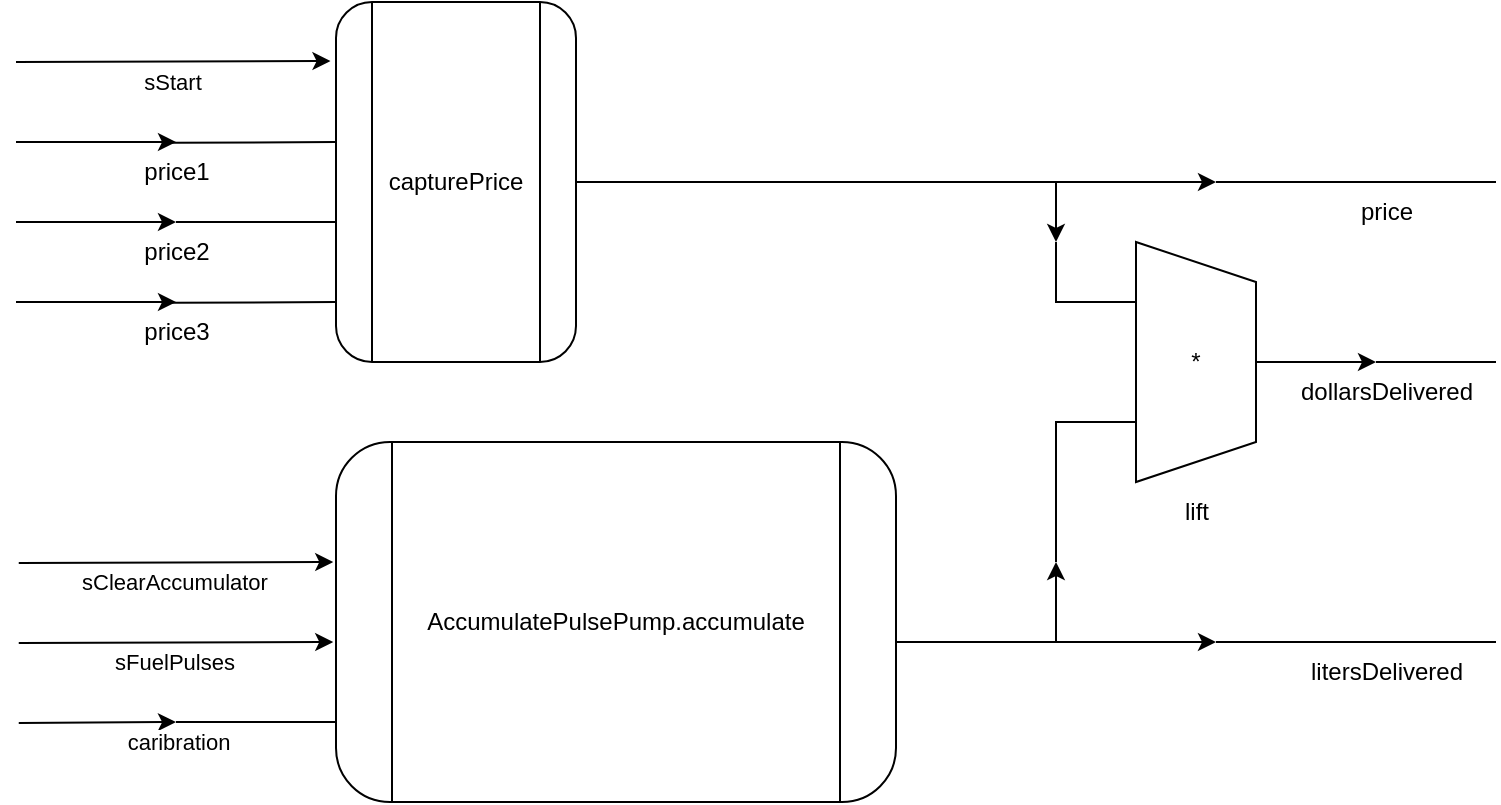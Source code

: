 <mxfile>
    <diagram name="Fill" id="YAcdeGvkLXR6jZ9tLZ5S">
        <mxGraphModel dx="746" dy="611" grid="1" gridSize="10" guides="1" tooltips="1" connect="1" arrows="1" fold="1" page="1" pageScale="1" pageWidth="850" pageHeight="1100" math="0" shadow="0">
            <root>
                <mxCell id="0"/>
                <mxCell id="1" parent="0"/>
                <mxCell id="fgTIFq8xEejHuyAAw1zg-1" value="capturePrice" style="shape=process;whiteSpace=wrap;html=1;backgroundOutline=1;rounded=1;" vertex="1" parent="1">
                    <mxGeometry x="200" y="280" width="120" height="180" as="geometry"/>
                </mxCell>
                <mxCell id="fgTIFq8xEejHuyAAw1zg-2" value="" style="endArrow=classic;html=1;rounded=0;jumpStyle=arc;entryX=-0.023;entryY=0.164;entryDx=0;entryDy=0;entryPerimeter=0;" edge="1" parent="1" target="fgTIFq8xEejHuyAAw1zg-1">
                    <mxGeometry width="50" height="50" relative="1" as="geometry">
                        <mxPoint x="40" y="310" as="sourcePoint"/>
                        <mxPoint x="180" y="310" as="targetPoint"/>
                    </mxGeometry>
                </mxCell>
                <mxCell id="fgTIFq8xEejHuyAAw1zg-3" value="sStart" style="edgeLabel;html=1;align=center;verticalAlign=middle;resizable=0;points=[];" vertex="1" connectable="0" parent="fgTIFq8xEejHuyAAw1zg-2">
                    <mxGeometry x="0.383" y="-3" relative="1" as="geometry">
                        <mxPoint x="-31" y="7" as="offset"/>
                    </mxGeometry>
                </mxCell>
                <mxCell id="fgTIFq8xEejHuyAAw1zg-4" value="" style="endArrow=classic;html=1;rounded=0;jumpStyle=arc;" edge="1" parent="1">
                    <mxGeometry width="50" height="50" relative="1" as="geometry">
                        <mxPoint x="40" y="350" as="sourcePoint"/>
                        <mxPoint x="120" y="350" as="targetPoint"/>
                    </mxGeometry>
                </mxCell>
                <mxCell id="fgTIFq8xEejHuyAAw1zg-5" value="" style="endArrow=none;html=1;rounded=0;jumpStyle=arc;" edge="1" parent="1">
                    <mxGeometry width="50" height="50" relative="1" as="geometry">
                        <mxPoint x="120" y="390" as="sourcePoint"/>
                        <mxPoint x="200" y="390" as="targetPoint"/>
                        <Array as="points"/>
                    </mxGeometry>
                </mxCell>
                <mxCell id="fgTIFq8xEejHuyAAw1zg-6" value="" style="endArrow=classic;html=1;rounded=0;jumpStyle=arc;" edge="1" parent="1">
                    <mxGeometry width="50" height="50" relative="1" as="geometry">
                        <mxPoint x="40" y="430" as="sourcePoint"/>
                        <mxPoint x="120.0" y="430" as="targetPoint"/>
                    </mxGeometry>
                </mxCell>
                <mxCell id="fgTIFq8xEejHuyAAw1zg-7" value="" style="endArrow=none;html=1;rounded=0;jumpStyle=arc;entryX=0.017;entryY=0.58;entryDx=0;entryDy=0;entryPerimeter=0;" edge="1" parent="1">
                    <mxGeometry width="50" height="50" relative="1" as="geometry">
                        <mxPoint x="117.96" y="430.4" as="sourcePoint"/>
                        <mxPoint x="200.0" y="430" as="targetPoint"/>
                    </mxGeometry>
                </mxCell>
                <mxCell id="fgTIFq8xEejHuyAAw1zg-8" value="" style="endArrow=classic;html=1;rounded=0;jumpStyle=arc;" edge="1" parent="1">
                    <mxGeometry width="50" height="50" relative="1" as="geometry">
                        <mxPoint x="40" y="390" as="sourcePoint"/>
                        <mxPoint x="120.0" y="390" as="targetPoint"/>
                    </mxGeometry>
                </mxCell>
                <mxCell id="fgTIFq8xEejHuyAAw1zg-9" value="" style="endArrow=none;html=1;rounded=0;jumpStyle=arc;entryX=0.017;entryY=0.58;entryDx=0;entryDy=0;entryPerimeter=0;" edge="1" parent="1">
                    <mxGeometry width="50" height="50" relative="1" as="geometry">
                        <mxPoint x="117.96" y="350.4" as="sourcePoint"/>
                        <mxPoint x="200.0" y="350" as="targetPoint"/>
                    </mxGeometry>
                </mxCell>
                <mxCell id="fgTIFq8xEejHuyAAw1zg-10" value="price1" style="text;html=1;align=center;verticalAlign=middle;resizable=0;points=[];autosize=1;strokeColor=none;fillColor=none;" vertex="1" parent="1">
                    <mxGeometry x="90" y="350" width="60" height="30" as="geometry"/>
                </mxCell>
                <mxCell id="fgTIFq8xEejHuyAAw1zg-11" value="price2" style="text;html=1;align=center;verticalAlign=middle;resizable=0;points=[];autosize=1;strokeColor=none;fillColor=none;" vertex="1" parent="1">
                    <mxGeometry x="90" y="390" width="60" height="30" as="geometry"/>
                </mxCell>
                <mxCell id="fgTIFq8xEejHuyAAw1zg-12" value="price3" style="text;html=1;align=center;verticalAlign=middle;resizable=0;points=[];autosize=1;strokeColor=none;fillColor=none;" vertex="1" parent="1">
                    <mxGeometry x="90" y="430" width="60" height="30" as="geometry"/>
                </mxCell>
                <mxCell id="fgTIFq8xEejHuyAAw1zg-13" value="" style="endArrow=none;html=1;rounded=0;jumpStyle=arc;entryX=0.25;entryY=1;entryDx=0;entryDy=0;" edge="1" parent="1" target="7tKI6nQRQKrgU5gis_yl-12">
                    <mxGeometry width="50" height="50" relative="1" as="geometry">
                        <mxPoint x="560" y="400" as="sourcePoint"/>
                        <mxPoint x="400" y="370" as="targetPoint"/>
                        <Array as="points">
                            <mxPoint x="560" y="430"/>
                        </Array>
                    </mxGeometry>
                </mxCell>
                <mxCell id="fgTIFq8xEejHuyAAw1zg-14" value="" style="endArrow=classic;html=1;rounded=0;jumpStyle=arc;" edge="1" parent="1">
                    <mxGeometry width="50" height="50" relative="1" as="geometry">
                        <mxPoint x="320" y="370" as="sourcePoint"/>
                        <mxPoint x="560" y="400" as="targetPoint"/>
                        <Array as="points">
                            <mxPoint x="560" y="370"/>
                        </Array>
                    </mxGeometry>
                </mxCell>
                <mxCell id="fgTIFq8xEejHuyAAw1zg-15" value="price" style="text;html=1;align=center;verticalAlign=middle;resizable=0;points=[];autosize=1;strokeColor=none;fillColor=none;" vertex="1" parent="1">
                    <mxGeometry x="700" y="370" width="50" height="30" as="geometry"/>
                </mxCell>
                <mxCell id="7tKI6nQRQKrgU5gis_yl-1" value="AccumulatePulsePump.accumulate" style="shape=process;whiteSpace=wrap;html=1;backgroundOutline=1;rounded=1;" vertex="1" parent="1">
                    <mxGeometry x="200" y="500" width="280" height="180" as="geometry"/>
                </mxCell>
                <mxCell id="7tKI6nQRQKrgU5gis_yl-2" value="" style="endArrow=classic;html=1;rounded=0;jumpStyle=arc;entryX=-0.023;entryY=0.164;entryDx=0;entryDy=0;entryPerimeter=0;" edge="1" parent="1">
                    <mxGeometry width="50" height="50" relative="1" as="geometry">
                        <mxPoint x="41.38" y="560.48" as="sourcePoint"/>
                        <mxPoint x="198.62" y="560" as="targetPoint"/>
                    </mxGeometry>
                </mxCell>
                <mxCell id="7tKI6nQRQKrgU5gis_yl-3" value="sClearAccumulator" style="edgeLabel;html=1;align=center;verticalAlign=middle;resizable=0;points=[];" vertex="1" connectable="0" parent="7tKI6nQRQKrgU5gis_yl-2">
                    <mxGeometry x="0.383" y="-3" relative="1" as="geometry">
                        <mxPoint x="-31" y="7" as="offset"/>
                    </mxGeometry>
                </mxCell>
                <mxCell id="7tKI6nQRQKrgU5gis_yl-4" value="" style="endArrow=classic;html=1;rounded=0;jumpStyle=arc;entryX=-0.023;entryY=0.164;entryDx=0;entryDy=0;entryPerimeter=0;" edge="1" parent="1">
                    <mxGeometry width="50" height="50" relative="1" as="geometry">
                        <mxPoint x="41.38" y="600.48" as="sourcePoint"/>
                        <mxPoint x="198.62" y="600" as="targetPoint"/>
                    </mxGeometry>
                </mxCell>
                <mxCell id="7tKI6nQRQKrgU5gis_yl-5" value="sFuelPulses" style="edgeLabel;html=1;align=center;verticalAlign=middle;resizable=0;points=[];" vertex="1" connectable="0" parent="7tKI6nQRQKrgU5gis_yl-4">
                    <mxGeometry x="0.383" y="-3" relative="1" as="geometry">
                        <mxPoint x="-31" y="7" as="offset"/>
                    </mxGeometry>
                </mxCell>
                <mxCell id="7tKI6nQRQKrgU5gis_yl-6" value="" style="endArrow=classic;html=1;rounded=0;jumpStyle=arc;" edge="1" parent="1">
                    <mxGeometry width="50" height="50" relative="1" as="geometry">
                        <mxPoint x="41.38" y="640.48" as="sourcePoint"/>
                        <mxPoint x="120" y="640" as="targetPoint"/>
                    </mxGeometry>
                </mxCell>
                <mxCell id="7tKI6nQRQKrgU5gis_yl-7" value="caribration" style="edgeLabel;html=1;align=center;verticalAlign=middle;resizable=0;points=[];" vertex="1" connectable="0" parent="7tKI6nQRQKrgU5gis_yl-6">
                    <mxGeometry x="0.383" y="-3" relative="1" as="geometry">
                        <mxPoint x="25" y="7" as="offset"/>
                    </mxGeometry>
                </mxCell>
                <mxCell id="7tKI6nQRQKrgU5gis_yl-8" value="" style="endArrow=none;html=1;rounded=0;jumpStyle=arc;" edge="1" parent="1">
                    <mxGeometry width="50" height="50" relative="1" as="geometry">
                        <mxPoint x="120" y="640" as="sourcePoint"/>
                        <mxPoint x="200" y="640" as="targetPoint"/>
                    </mxGeometry>
                </mxCell>
                <mxCell id="7tKI6nQRQKrgU5gis_yl-9" value="" style="endArrow=classic;html=1;rounded=0;jumpStyle=arc;" edge="1" parent="1">
                    <mxGeometry width="50" height="50" relative="1" as="geometry">
                        <mxPoint x="480" y="600" as="sourcePoint"/>
                        <mxPoint x="560" y="560" as="targetPoint"/>
                        <Array as="points">
                            <mxPoint x="560" y="600"/>
                        </Array>
                    </mxGeometry>
                </mxCell>
                <mxCell id="7tKI6nQRQKrgU5gis_yl-10" value="" style="endArrow=none;html=1;rounded=0;jumpStyle=arc;entryX=0.75;entryY=1;entryDx=0;entryDy=0;" edge="1" parent="1" target="7tKI6nQRQKrgU5gis_yl-12">
                    <mxGeometry width="50" height="50" relative="1" as="geometry">
                        <mxPoint x="560" y="560" as="sourcePoint"/>
                        <mxPoint x="690" y="589.5" as="targetPoint"/>
                        <Array as="points">
                            <mxPoint x="560" y="490"/>
                        </Array>
                    </mxGeometry>
                </mxCell>
                <mxCell id="7tKI6nQRQKrgU5gis_yl-11" value="litersDelivered" style="text;html=1;align=center;verticalAlign=middle;resizable=0;points=[];autosize=1;strokeColor=none;fillColor=none;" vertex="1" parent="1">
                    <mxGeometry x="675" y="600" width="100" height="30" as="geometry"/>
                </mxCell>
                <mxCell id="7tKI6nQRQKrgU5gis_yl-12" value="*" style="shape=trapezoid;perimeter=trapezoidPerimeter;whiteSpace=wrap;html=1;fixedSize=1;rounded=0;direction=south;" vertex="1" parent="1">
                    <mxGeometry x="600" y="400" width="60" height="120" as="geometry"/>
                </mxCell>
                <mxCell id="7tKI6nQRQKrgU5gis_yl-13" value="lift" style="text;html=1;align=center;verticalAlign=middle;resizable=0;points=[];autosize=1;strokeColor=none;fillColor=none;" vertex="1" parent="1">
                    <mxGeometry x="610" y="520" width="40" height="30" as="geometry"/>
                </mxCell>
                <mxCell id="7tKI6nQRQKrgU5gis_yl-14" value="" style="endArrow=classic;html=1;rounded=0;jumpStyle=arc;" edge="1" parent="1">
                    <mxGeometry width="50" height="50" relative="1" as="geometry">
                        <mxPoint x="660" y="460" as="sourcePoint"/>
                        <mxPoint x="720" y="460" as="targetPoint"/>
                    </mxGeometry>
                </mxCell>
                <mxCell id="7tKI6nQRQKrgU5gis_yl-15" value="" style="endArrow=none;html=1;rounded=0;jumpStyle=arc;" edge="1" parent="1">
                    <mxGeometry width="50" height="50" relative="1" as="geometry">
                        <mxPoint x="720" y="460" as="sourcePoint"/>
                        <mxPoint x="780" y="460" as="targetPoint"/>
                    </mxGeometry>
                </mxCell>
                <mxCell id="7tKI6nQRQKrgU5gis_yl-16" value="dollarsDelivered" style="text;html=1;align=center;verticalAlign=middle;resizable=0;points=[];autosize=1;strokeColor=none;fillColor=none;" vertex="1" parent="1">
                    <mxGeometry x="670" y="460" width="110" height="30" as="geometry"/>
                </mxCell>
                <mxCell id="7tKI6nQRQKrgU5gis_yl-17" value="" style="endArrow=none;html=1;rounded=0;jumpStyle=arc;" edge="1" parent="1">
                    <mxGeometry width="50" height="50" relative="1" as="geometry">
                        <mxPoint x="640" y="370" as="sourcePoint"/>
                        <mxPoint x="780" y="370" as="targetPoint"/>
                    </mxGeometry>
                </mxCell>
                <mxCell id="7tKI6nQRQKrgU5gis_yl-18" value="" style="endArrow=none;html=1;rounded=0;jumpStyle=arc;" edge="1" parent="1">
                    <mxGeometry width="50" height="50" relative="1" as="geometry">
                        <mxPoint x="640" y="600" as="sourcePoint"/>
                        <mxPoint x="780" y="600" as="targetPoint"/>
                    </mxGeometry>
                </mxCell>
                <mxCell id="7tKI6nQRQKrgU5gis_yl-19" value="" style="endArrow=classic;html=1;rounded=0;jumpStyle=arc;" edge="1" parent="1">
                    <mxGeometry width="50" height="50" relative="1" as="geometry">
                        <mxPoint x="560" y="600" as="sourcePoint"/>
                        <mxPoint x="640" y="600" as="targetPoint"/>
                    </mxGeometry>
                </mxCell>
                <mxCell id="7tKI6nQRQKrgU5gis_yl-20" value="" style="endArrow=classic;html=1;rounded=0;jumpStyle=arc;" edge="1" parent="1">
                    <mxGeometry width="50" height="50" relative="1" as="geometry">
                        <mxPoint x="560" y="370" as="sourcePoint"/>
                        <mxPoint x="640" y="370" as="targetPoint"/>
                    </mxGeometry>
                </mxCell>
            </root>
        </mxGraphModel>
    </diagram>
    <diagram id="zTzjKg73pXZ7IBIplBG_" name="capturePrice">
        <mxGraphModel dx="746" dy="611" grid="1" gridSize="10" guides="1" tooltips="1" connect="1" arrows="1" fold="1" page="1" pageScale="1" pageWidth="850" pageHeight="1100" math="0" shadow="0">
            <root>
                <mxCell id="0"/>
                <mxCell id="1" parent="0"/>
                <mxCell id="O5YHKNQe7RO0p6iDWSQi-1" value="" style="endArrow=classic;html=1;" edge="1" parent="1">
                    <mxGeometry width="50" height="50" relative="1" as="geometry">
                        <mxPoint x="40" y="200" as="sourcePoint"/>
                        <mxPoint x="280" y="200" as="targetPoint"/>
                    </mxGeometry>
                </mxCell>
                <mxCell id="O5YHKNQe7RO0p6iDWSQi-2" value="sStart" style="edgeLabel;html=1;align=center;verticalAlign=middle;resizable=0;points=[];" vertex="1" connectable="0" parent="O5YHKNQe7RO0p6iDWSQi-1">
                    <mxGeometry x="0.37" y="-2" relative="1" as="geometry">
                        <mxPoint x="-84" y="8" as="offset"/>
                    </mxGeometry>
                </mxCell>
                <mxCell id="O5YHKNQe7RO0p6iDWSQi-3" value="" style="endArrow=classic;html=1;" edge="1" parent="1">
                    <mxGeometry width="50" height="50" relative="1" as="geometry">
                        <mxPoint x="40" y="240" as="sourcePoint"/>
                        <mxPoint x="120" y="240" as="targetPoint"/>
                    </mxGeometry>
                </mxCell>
                <mxCell id="O5YHKNQe7RO0p6iDWSQi-4" value="" style="endArrow=none;html=1;entryX=1;entryY=0.75;entryDx=0;entryDy=0;rounded=0;jumpStyle=none;" edge="1" parent="1" target="O5YHKNQe7RO0p6iDWSQi-14">
                    <mxGeometry width="50" height="50" relative="1" as="geometry">
                        <mxPoint x="120" y="240" as="sourcePoint"/>
                        <mxPoint x="310" y="240" as="targetPoint"/>
                        <Array as="points">
                            <mxPoint x="300" y="240"/>
                        </Array>
                    </mxGeometry>
                </mxCell>
                <mxCell id="O5YHKNQe7RO0p6iDWSQi-5" value="price1" style="edgeLabel;html=1;align=center;verticalAlign=middle;resizable=0;points=[];" vertex="1" connectable="0" parent="O5YHKNQe7RO0p6iDWSQi-4">
                    <mxGeometry x="-0.605" y="-1" relative="1" as="geometry">
                        <mxPoint x="-40" y="9" as="offset"/>
                    </mxGeometry>
                </mxCell>
                <mxCell id="O5YHKNQe7RO0p6iDWSQi-6" value="" style="endArrow=classic;html=1;" edge="1" parent="1">
                    <mxGeometry width="50" height="50" relative="1" as="geometry">
                        <mxPoint x="40" y="320" as="sourcePoint"/>
                        <mxPoint x="120" y="320" as="targetPoint"/>
                    </mxGeometry>
                </mxCell>
                <mxCell id="O5YHKNQe7RO0p6iDWSQi-7" value="" style="endArrow=none;html=1;entryX=0;entryY=0.25;entryDx=0;entryDy=0;rounded=0;" edge="1" parent="1" target="O5YHKNQe7RO0p6iDWSQi-15">
                    <mxGeometry width="50" height="50" relative="1" as="geometry">
                        <mxPoint x="120" y="320" as="sourcePoint"/>
                        <mxPoint x="200" y="320" as="targetPoint"/>
                        <Array as="points">
                            <mxPoint x="120" y="320"/>
                            <mxPoint x="300" y="320"/>
                        </Array>
                    </mxGeometry>
                </mxCell>
                <mxCell id="O5YHKNQe7RO0p6iDWSQi-8" value="price2" style="edgeLabel;html=1;align=center;verticalAlign=middle;resizable=0;points=[];" vertex="1" connectable="0" parent="O5YHKNQe7RO0p6iDWSQi-7">
                    <mxGeometry x="-0.605" y="-1" relative="1" as="geometry">
                        <mxPoint x="-40" y="9" as="offset"/>
                    </mxGeometry>
                </mxCell>
                <mxCell id="O5YHKNQe7RO0p6iDWSQi-9" value="" style="endArrow=classic;html=1;" edge="1" parent="1">
                    <mxGeometry width="50" height="50" relative="1" as="geometry">
                        <mxPoint x="40" y="400" as="sourcePoint"/>
                        <mxPoint x="120" y="400" as="targetPoint"/>
                    </mxGeometry>
                </mxCell>
                <mxCell id="O5YHKNQe7RO0p6iDWSQi-10" value="" style="endArrow=none;html=1;rounded=0;" edge="1" parent="1">
                    <mxGeometry width="50" height="50" relative="1" as="geometry">
                        <mxPoint x="120" y="400" as="sourcePoint"/>
                        <mxPoint x="300" y="380" as="targetPoint"/>
                        <Array as="points">
                            <mxPoint x="300" y="400"/>
                        </Array>
                    </mxGeometry>
                </mxCell>
                <mxCell id="O5YHKNQe7RO0p6iDWSQi-11" value="price3" style="edgeLabel;html=1;align=center;verticalAlign=middle;resizable=0;points=[];" vertex="1" connectable="0" parent="O5YHKNQe7RO0p6iDWSQi-10">
                    <mxGeometry x="-0.605" y="-1" relative="1" as="geometry">
                        <mxPoint x="-40" y="9" as="offset"/>
                    </mxGeometry>
                </mxCell>
                <mxCell id="O5YHKNQe7RO0p6iDWSQi-12" value="" style="endArrow=classic;html=1;rounded=0;jumpStyle=arc;" edge="1" parent="1">
                    <mxGeometry width="50" height="50" relative="1" as="geometry">
                        <mxPoint x="200" y="200" as="sourcePoint"/>
                        <mxPoint x="280" y="280" as="targetPoint"/>
                        <Array as="points">
                            <mxPoint x="200" y="280"/>
                        </Array>
                    </mxGeometry>
                </mxCell>
                <mxCell id="O5YHKNQe7RO0p6iDWSQi-13" value="" style="endArrow=classic;html=1;rounded=0;jumpStyle=arc;" edge="1" parent="1">
                    <mxGeometry width="50" height="50" relative="1" as="geometry">
                        <mxPoint x="200" y="280" as="sourcePoint"/>
                        <mxPoint x="280" y="360" as="targetPoint"/>
                        <Array as="points">
                            <mxPoint x="200" y="360"/>
                        </Array>
                    </mxGeometry>
                </mxCell>
                <mxCell id="O5YHKNQe7RO0p6iDWSQi-14" value="spanshot" style="shape=offPageConnector;whiteSpace=wrap;html=1;rotation=0;direction=south;flipH=1;" vertex="1" parent="1">
                    <mxGeometry x="280" y="180" width="80" height="40" as="geometry"/>
                </mxCell>
                <mxCell id="O5YHKNQe7RO0p6iDWSQi-15" value="snapshot" style="shape=offPageConnector;whiteSpace=wrap;html=1;rotation=0;direction=north;" vertex="1" parent="1">
                    <mxGeometry x="280" y="260" width="80" height="40" as="geometry"/>
                </mxCell>
                <mxCell id="O5YHKNQe7RO0p6iDWSQi-16" value="snapshot" style="shape=offPageConnector;whiteSpace=wrap;html=1;rotation=0;size=0.5;direction=north;" vertex="1" parent="1">
                    <mxGeometry x="280" y="340" width="80" height="40" as="geometry"/>
                </mxCell>
                <mxCell id="O5YHKNQe7RO0p6iDWSQi-17" value="" style="endArrow=none;html=1;rounded=0;" edge="1" parent="1">
                    <mxGeometry width="50" height="50" relative="1" as="geometry">
                        <mxPoint x="360" y="200" as="sourcePoint"/>
                        <mxPoint x="400" y="200" as="targetPoint"/>
                    </mxGeometry>
                </mxCell>
                <mxCell id="O5YHKNQe7RO0p6iDWSQi-18" value="" style="endArrow=none;html=1;rounded=0;" edge="1" parent="1">
                    <mxGeometry width="50" height="50" relative="1" as="geometry">
                        <mxPoint x="360" y="279.5" as="sourcePoint"/>
                        <mxPoint x="400" y="279.5" as="targetPoint"/>
                        <Array as="points">
                            <mxPoint x="380" y="279.5"/>
                        </Array>
                    </mxGeometry>
                </mxCell>
                <mxCell id="O5YHKNQe7RO0p6iDWSQi-19" value="" style="endArrow=none;html=1;rounded=0;" edge="1" parent="1">
                    <mxGeometry width="50" height="50" relative="1" as="geometry">
                        <mxPoint x="360" y="359.5" as="sourcePoint"/>
                        <mxPoint x="400" y="359.5" as="targetPoint"/>
                        <Array as="points">
                            <mxPoint x="380" y="359.5"/>
                        </Array>
                    </mxGeometry>
                </mxCell>
                <mxCell id="O5YHKNQe7RO0p6iDWSQi-20" value="filterOptional" style="rhombus;whiteSpace=wrap;html=1;" vertex="1" parent="1">
                    <mxGeometry x="390" y="180" width="100" height="40" as="geometry"/>
                </mxCell>
                <mxCell id="O5YHKNQe7RO0p6iDWSQi-21" value="filterOptional" style="rhombus;whiteSpace=wrap;html=1;" vertex="1" parent="1">
                    <mxGeometry x="390" y="260" width="100" height="40" as="geometry"/>
                </mxCell>
                <mxCell id="O5YHKNQe7RO0p6iDWSQi-22" value="filterOptional" style="rhombus;whiteSpace=wrap;html=1;" vertex="1" parent="1">
                    <mxGeometry x="390" y="340" width="100" height="40" as="geometry"/>
                </mxCell>
                <mxCell id="O5YHKNQe7RO0p6iDWSQi-23" value="merge" style="shape=trapezoid;perimeter=trapezoidPerimeter;whiteSpace=wrap;html=1;fixedSize=1;rotation=0;direction=south;" vertex="1" parent="1">
                    <mxGeometry x="540" y="240" width="40" height="80" as="geometry"/>
                </mxCell>
                <mxCell id="O5YHKNQe7RO0p6iDWSQi-24" value="" style="endArrow=classic;html=1;rounded=0;jumpStyle=arc;entryX=0.75;entryY=1;entryDx=0;entryDy=0;" edge="1" parent="1" target="O5YHKNQe7RO0p6iDWSQi-23">
                    <mxGeometry width="50" height="50" relative="1" as="geometry">
                        <mxPoint x="490" y="360" as="sourcePoint"/>
                        <mxPoint x="530" y="310" as="targetPoint"/>
                        <Array as="points">
                            <mxPoint x="520" y="360"/>
                            <mxPoint x="520" y="300"/>
                        </Array>
                    </mxGeometry>
                </mxCell>
                <mxCell id="O5YHKNQe7RO0p6iDWSQi-25" value="" style="endArrow=classic;html=1;rounded=0;jumpStyle=arc;entryX=0.5;entryY=1;entryDx=0;entryDy=0;" edge="1" parent="1" target="O5YHKNQe7RO0p6iDWSQi-23">
                    <mxGeometry width="50" height="50" relative="1" as="geometry">
                        <mxPoint x="490" y="280" as="sourcePoint"/>
                        <mxPoint x="530" y="230" as="targetPoint"/>
                    </mxGeometry>
                </mxCell>
                <mxCell id="O5YHKNQe7RO0p6iDWSQi-26" value="" style="endArrow=classic;html=1;rounded=0;jumpStyle=arc;entryX=0.25;entryY=1;entryDx=0;entryDy=0;" edge="1" parent="1" source="O5YHKNQe7RO0p6iDWSQi-20" target="O5YHKNQe7RO0p6iDWSQi-23">
                    <mxGeometry width="50" height="50" relative="1" as="geometry">
                        <mxPoint x="480" y="200" as="sourcePoint"/>
                        <mxPoint x="530" y="150" as="targetPoint"/>
                        <Array as="points">
                            <mxPoint x="520" y="200"/>
                            <mxPoint x="520" y="260"/>
                        </Array>
                    </mxGeometry>
                </mxCell>
                <mxCell id="O5YHKNQe7RO0p6iDWSQi-27" value="" style="endArrow=classic;html=1;rounded=0;jumpStyle=arc;" edge="1" parent="1">
                    <mxGeometry width="50" height="50" relative="1" as="geometry">
                        <mxPoint x="580" y="280" as="sourcePoint"/>
                        <mxPoint x="620" y="280" as="targetPoint"/>
                    </mxGeometry>
                </mxCell>
                <mxCell id="O5YHKNQe7RO0p6iDWSQi-28" value="hold&lt;br&gt;0.0" style="rounded=1;whiteSpace=wrap;html=1;" vertex="1" parent="1">
                    <mxGeometry x="620" y="260" width="80" height="40" as="geometry"/>
                </mxCell>
                <mxCell id="O5YHKNQe7RO0p6iDWSQi-29" value="" style="endArrow=classic;html=1;rounded=0;jumpStyle=arc;" edge="1" parent="1">
                    <mxGeometry width="50" height="50" relative="1" as="geometry">
                        <mxPoint x="700" y="280" as="sourcePoint"/>
                        <mxPoint x="740" y="280" as="targetPoint"/>
                    </mxGeometry>
                </mxCell>
                <mxCell id="O5YHKNQe7RO0p6iDWSQi-30" value="" style="endArrow=none;html=1;rounded=0;jumpStyle=arc;" edge="1" parent="1">
                    <mxGeometry width="50" height="50" relative="1" as="geometry">
                        <mxPoint x="740" y="280" as="sourcePoint"/>
                        <mxPoint x="780" y="280" as="targetPoint"/>
                        <Array as="points"/>
                    </mxGeometry>
                </mxCell>
            </root>
        </mxGraphModel>
    </diagram>
</mxfile>